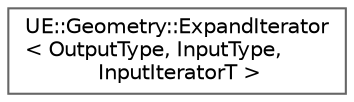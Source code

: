 digraph "Graphical Class Hierarchy"
{
 // INTERACTIVE_SVG=YES
 // LATEX_PDF_SIZE
  bgcolor="transparent";
  edge [fontname=Helvetica,fontsize=10,labelfontname=Helvetica,labelfontsize=10];
  node [fontname=Helvetica,fontsize=10,shape=box,height=0.2,width=0.4];
  rankdir="LR";
  Node0 [id="Node000000",label="UE::Geometry::ExpandIterator\l\< OutputType, InputType,\l InputIteratorT \>",height=0.2,width=0.4,color="grey40", fillcolor="white", style="filled",URL="$dd/d44/classUE_1_1Geometry_1_1ExpandIterator.html",tooltip="Wrapper around existing iterator that returns multiple values, of potentially different type,..."];
}
